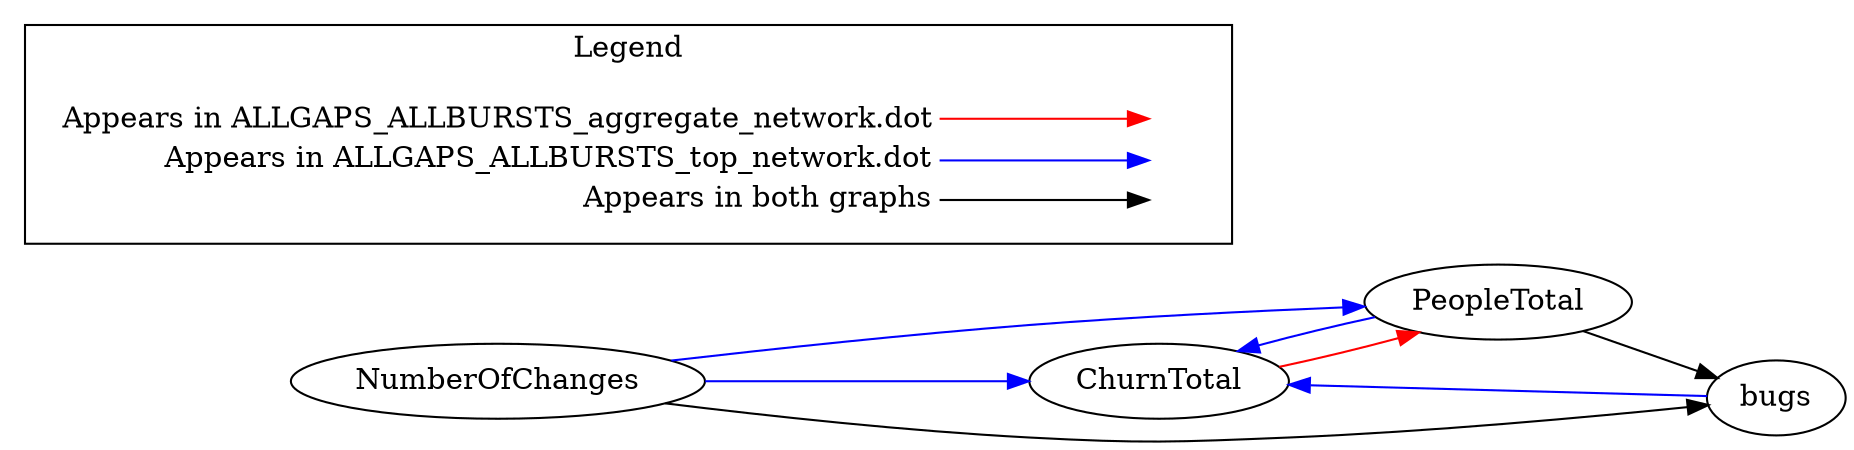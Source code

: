 digraph {
ChurnTotal -> PeopleTotal[color="red"];
PeopleTotal -> bugs[color="black"];
NumberOfChanges -> bugs[color="black"];
PeopleTotal -> ChurnTotal[color="blue"];
NumberOfChanges -> PeopleTotal[color="blue"];
NumberOfChanges -> ChurnTotal[color="blue"];
bugs -> ChurnTotal[color="blue"];

  rankdir=LR
  node [shape=plaintext]
  subgraph cluster_01 { 
    label = "Legend";
    key [label=<<table border="0" cellpadding="2" cellspacing="0" cellborder="0">
      <tr><td align="right" port="i1">Appears in ALLGAPS_ALLBURSTS_aggregate_network.dot</td></tr>
      <tr><td align="right" port="i2">Appears in ALLGAPS_ALLBURSTS_top_network.dot</td></tr>
      <tr><td align="right" port="i3">Appears in both graphs</td></tr>
      </table>>]
    key2 [label=<<table border="0" cellpadding="2" cellspacing="0" cellborder="0">
      <tr><td port="i1">&nbsp;</td></tr>
      <tr><td port="i2">&nbsp;</td></tr>
      <tr><td port="i3">&nbsp;</td></tr>
      </table>>]
    key:i1:e -> key2:i1:w [color=red]
    key:i2:e -> key2:i2:w [color=blue]
    key:i3:e -> key2:i3:w [color=black]
  }
}